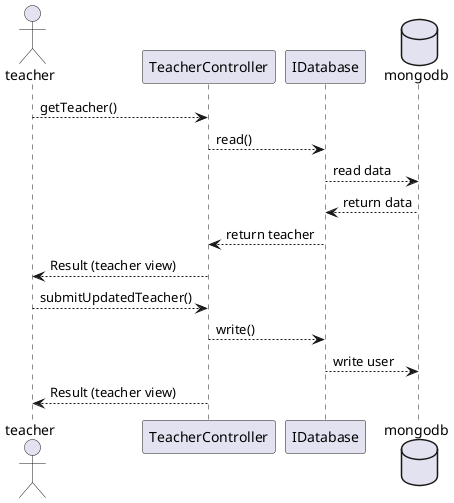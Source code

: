 @startuml
actor teacher
teacher --> TeacherController : getTeacher()
TeacherController --> IDatabase : read()
database mongodb
IDatabase --> mongodb : read data
mongodb --> IDatabase : return data
IDatabase --> TeacherController : return teacher
TeacherController --> teacher : Result (teacher view)
teacher --> TeacherController : submitUpdatedTeacher()
TeacherController --> IDatabase : write()
IDatabase --> mongodb : write user
TeacherController --> teacher : Result (teacher view)
@enduml